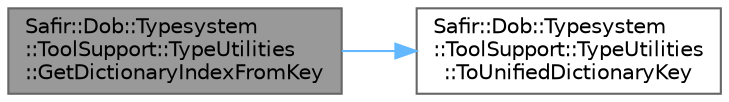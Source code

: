 digraph "Safir::Dob::Typesystem::ToolSupport::TypeUtilities::GetDictionaryIndexFromKey"
{
 // LATEX_PDF_SIZE
  bgcolor="transparent";
  edge [fontname=Helvetica,fontsize=10,labelfontname=Helvetica,labelfontsize=10];
  node [fontname=Helvetica,fontsize=10,shape=box,height=0.2,width=0.4];
  rankdir="LR";
  Node1 [label="Safir::Dob::Typesystem\l::ToolSupport::TypeUtilities\l::GetDictionaryIndexFromKey",height=0.2,width=0.4,color="gray40", fillcolor="grey60", style="filled", fontcolor="black",tooltip=" "];
  Node1 -> Node2 [color="steelblue1",style="solid"];
  Node2 [label="Safir::Dob::Typesystem\l::ToolSupport::TypeUtilities\l::ToUnifiedDictionaryKey",height=0.2,width=0.4,color="grey40", fillcolor="white", style="filled",URL="$a00406.html#a516cda465896d2c7ca80f86d86e60416",tooltip="ToUnifiedDictionaryKey - Convert all keys to an int64 that is the internal key format."];
}
